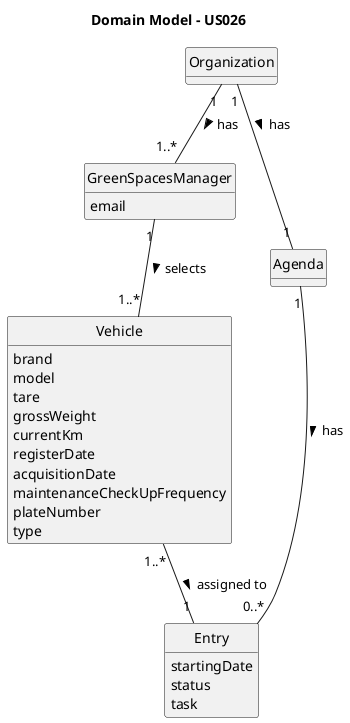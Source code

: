 @startuml
skinparam monochrome true
skinparam packageStyle rectangle
skinparam shadowing false

skinparam classAttributeIconSize 0

hide circle
hide methods

title Domain Model - US026

class Organization {
}

class GreenSpacesManager {
    email
}

class Agenda {
}

class Entry {
    startingDate
    status
    task
}

class Vehicle {
    brand
    model
    tare
    grossWeight
    currentKm
    registerDate
    acquisitionDate
    maintenanceCheckUpFrequency
    plateNumber
    type
}

Organization "1" -- "1..*" GreenSpacesManager : has >
Organization "1" -- "1" Agenda : has >
GreenSpacesManager "1" -- "1..*" Vehicle : selects  >
Agenda "1" -- "0..*" Entry : has >
Vehicle "1..*" -- "1" Entry : assigned to >

@enduml